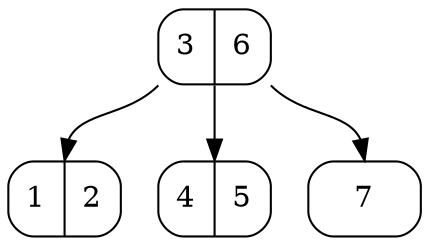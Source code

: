 digraph G {
1 [ shape = Mrecord, label = "<f1> 3|<f2> 6" ];
"1":f1 -> 2 [tailport = sw, headport = n];
1 -> 3        [tailport = s, headport = n];
"1":f2 -> 4 [tailport = se, headport = n];
2 [ shape = Mrecord, label = "<f1> 1|<f2> 2" ];
3 [ shape = Mrecord, label = "<f1> 4|<f2> 5" ];
4 [ shape = Mrecord, label = "7" ];
}
